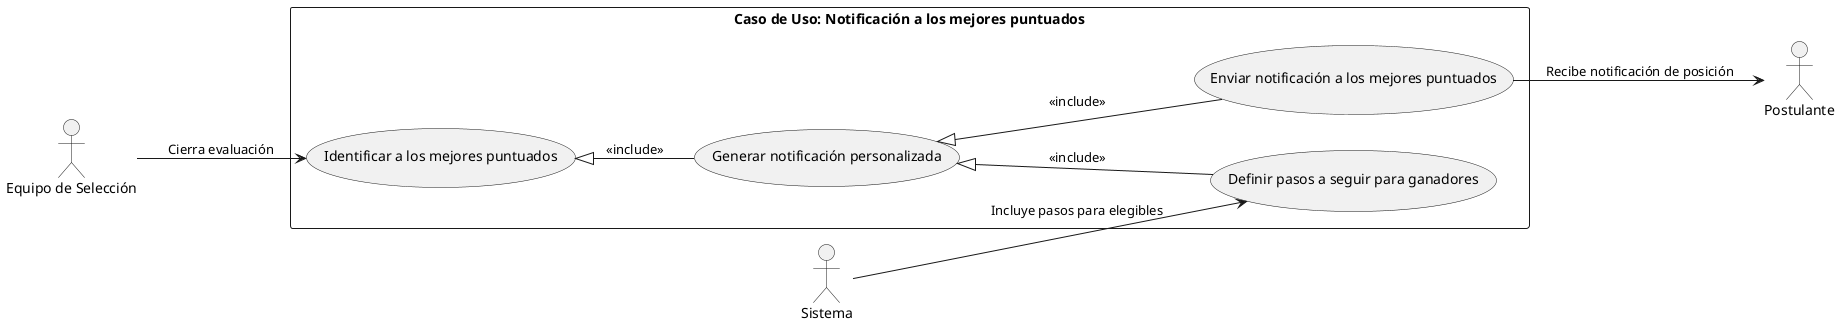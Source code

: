 @startuml
left to right direction

actor "Postulante" as postulante
actor "Sistema" as sistema
actor "Equipo de Selección" as equipo

rectangle "Caso de Uso: Notificación a los mejores puntuados" {
    (Identificar a los mejores puntuados) as identificarMejores
    (Generar notificación personalizada) as generarNotificacion
    (Enviar notificación a los mejores puntuados) as enviarNotificacion
    (Definir pasos a seguir para ganadores) as definirPasos

    equipo --> identificarMejores : Cierra evaluación
    identificarMejores <|-- generarNotificacion : <<include>>
    generarNotificacion <|-- enviarNotificacion : <<include>>
    enviarNotificacion --> postulante : Recibe notificación de posición

    generarNotificacion <|-- definirPasos : <<include>>
    sistema --> definirPasos : Incluye pasos para elegibles
}
@enduml
